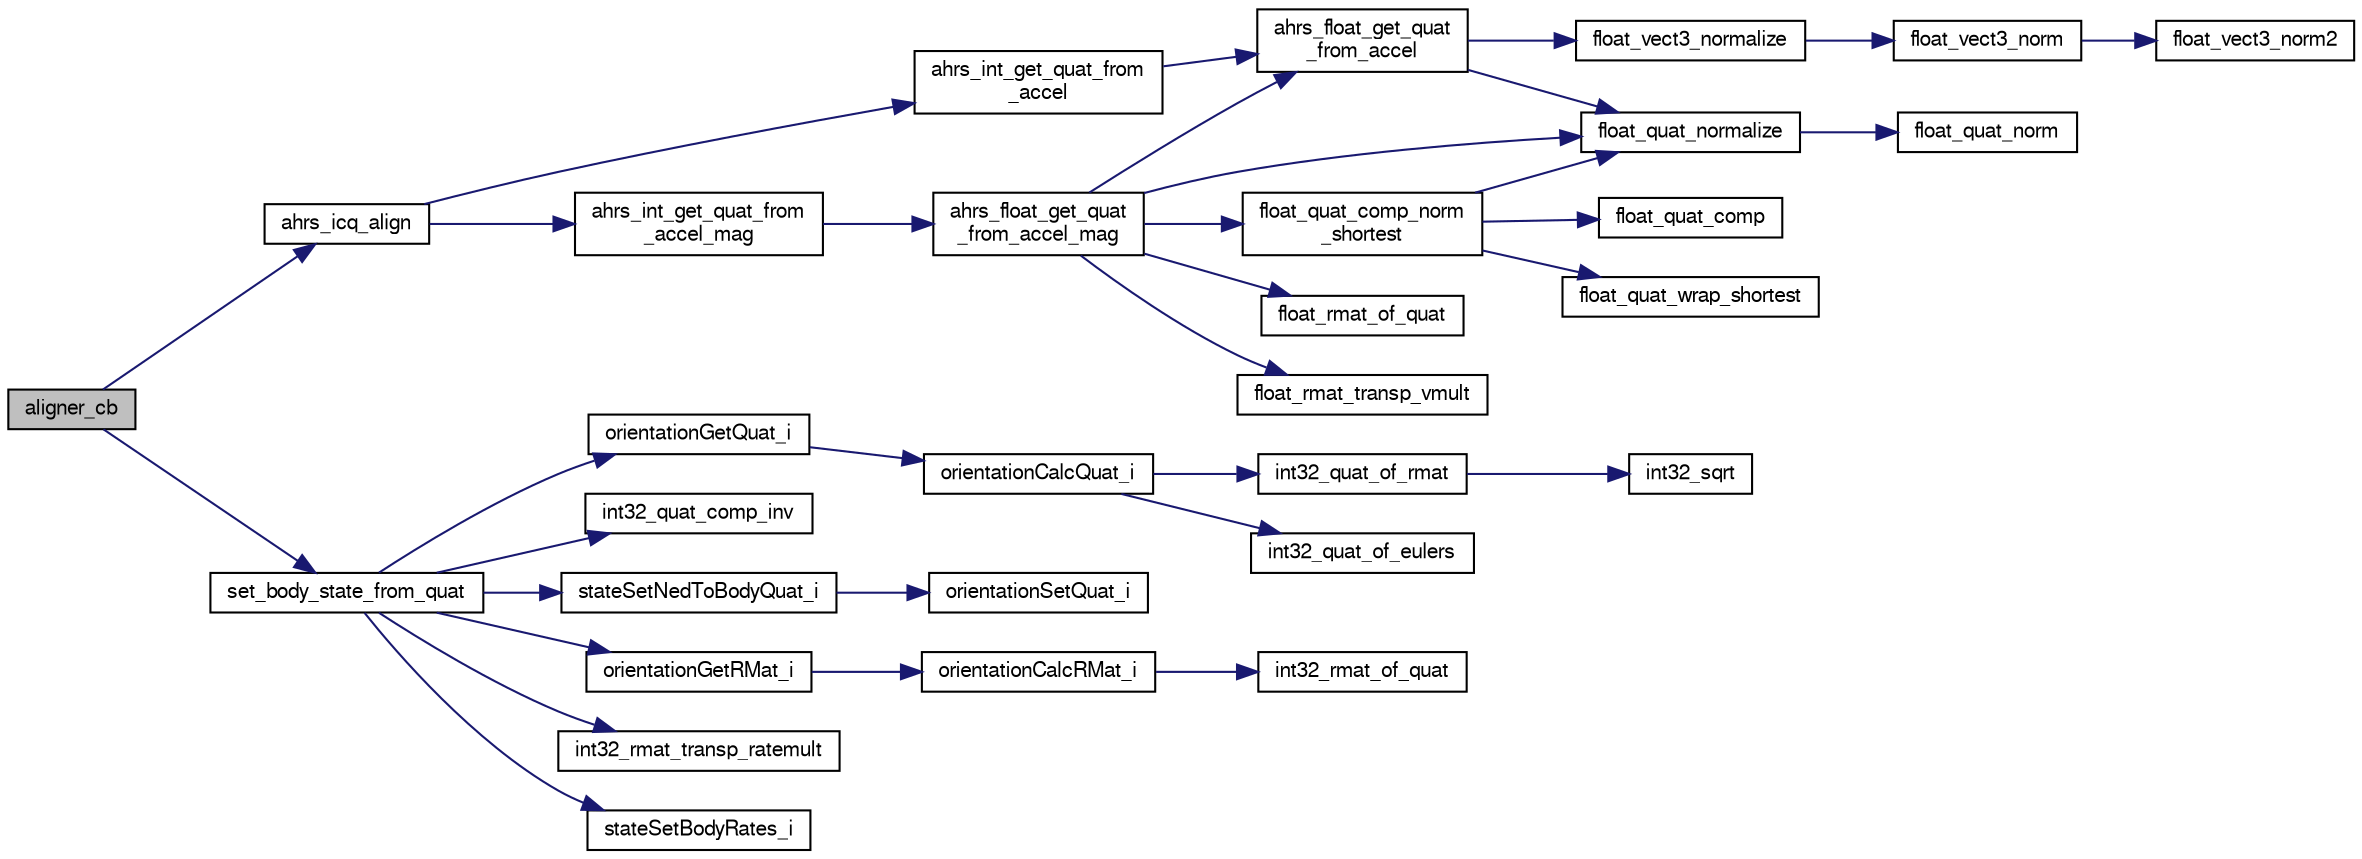 digraph "aligner_cb"
{
  edge [fontname="FreeSans",fontsize="10",labelfontname="FreeSans",labelfontsize="10"];
  node [fontname="FreeSans",fontsize="10",shape=record];
  rankdir="LR";
  Node1 [label="aligner_cb",height=0.2,width=0.4,color="black", fillcolor="grey75", style="filled", fontcolor="black"];
  Node1 -> Node2 [color="midnightblue",fontsize="10",style="solid",fontname="FreeSans"];
  Node2 [label="ahrs_icq_align",height=0.2,width=0.4,color="black", fillcolor="white", style="filled",URL="$ahrs__int__cmpl__quat_8c.html#a00670e57757ac4865d6bbd63a6ad4a73"];
  Node2 -> Node3 [color="midnightblue",fontsize="10",style="solid",fontname="FreeSans"];
  Node3 [label="ahrs_int_get_quat_from\l_accel",height=0.2,width=0.4,color="black", fillcolor="white", style="filled",URL="$ahrs__int__utils_8h.html#a01b7d1167e626e382675619369a1fc49"];
  Node3 -> Node4 [color="midnightblue",fontsize="10",style="solid",fontname="FreeSans"];
  Node4 [label="ahrs_float_get_quat\l_from_accel",height=0.2,width=0.4,color="black", fillcolor="white", style="filled",URL="$ahrs__float__utils_8h.html#ab9b9f47127bec250cb42814794dda184",tooltip="Compute a quaternion representing roll and pitch from an accelerometer measurement. "];
  Node4 -> Node5 [color="midnightblue",fontsize="10",style="solid",fontname="FreeSans"];
  Node5 [label="float_quat_normalize",height=0.2,width=0.4,color="black", fillcolor="white", style="filled",URL="$group__math__algebra__float.html#ga010393da7c94f197d0161a0071862041"];
  Node5 -> Node6 [color="midnightblue",fontsize="10",style="solid",fontname="FreeSans"];
  Node6 [label="float_quat_norm",height=0.2,width=0.4,color="black", fillcolor="white", style="filled",URL="$group__math__algebra__float.html#gaf58947a2590837aa85077d42d99fb112"];
  Node4 -> Node7 [color="midnightblue",fontsize="10",style="solid",fontname="FreeSans"];
  Node7 [label="float_vect3_normalize",height=0.2,width=0.4,color="black", fillcolor="white", style="filled",URL="$group__math__algebra__float.html#gaf08320455a290ed351f2a516473a89db",tooltip="normalize 3D vector in place "];
  Node7 -> Node8 [color="midnightblue",fontsize="10",style="solid",fontname="FreeSans"];
  Node8 [label="float_vect3_norm",height=0.2,width=0.4,color="black", fillcolor="white", style="filled",URL="$group__math__algebra__float.html#gad33d6e2c6bf00d660031e57fb3675666"];
  Node8 -> Node9 [color="midnightblue",fontsize="10",style="solid",fontname="FreeSans"];
  Node9 [label="float_vect3_norm2",height=0.2,width=0.4,color="black", fillcolor="white", style="filled",URL="$group__math__algebra__float.html#gaf0812637c58834d3baff5cd82fa220d2"];
  Node2 -> Node10 [color="midnightblue",fontsize="10",style="solid",fontname="FreeSans"];
  Node10 [label="ahrs_int_get_quat_from\l_accel_mag",height=0.2,width=0.4,color="black", fillcolor="white", style="filled",URL="$ahrs__int__utils_8h.html#a8ea9794c15ad84b2a289385d4a431f60"];
  Node10 -> Node11 [color="midnightblue",fontsize="10",style="solid",fontname="FreeSans"];
  Node11 [label="ahrs_float_get_quat\l_from_accel_mag",height=0.2,width=0.4,color="black", fillcolor="white", style="filled",URL="$ahrs__float__utils_8h.html#a417a9a4e580b992140640e70992a2a01"];
  Node11 -> Node4 [color="midnightblue",fontsize="10",style="solid",fontname="FreeSans"];
  Node11 -> Node12 [color="midnightblue",fontsize="10",style="solid",fontname="FreeSans"];
  Node12 [label="float_quat_comp_norm\l_shortest",height=0.2,width=0.4,color="black", fillcolor="white", style="filled",URL="$group__math__algebra__float.html#ga1046209eec005141af05e1098b559487",tooltip="Composition (multiplication) of two quaternions with normalization. "];
  Node12 -> Node13 [color="midnightblue",fontsize="10",style="solid",fontname="FreeSans"];
  Node13 [label="float_quat_comp",height=0.2,width=0.4,color="black", fillcolor="white", style="filled",URL="$group__math__algebra__float.html#gaf182e4cea0a80278a3b2856331095ff6",tooltip="Composition (multiplication) of two quaternions. "];
  Node12 -> Node14 [color="midnightblue",fontsize="10",style="solid",fontname="FreeSans"];
  Node14 [label="float_quat_wrap_shortest",height=0.2,width=0.4,color="black", fillcolor="white", style="filled",URL="$group__math__algebra__float.html#ga8c87c4af5df3d13c6eb0bd8b8e97721a"];
  Node12 -> Node5 [color="midnightblue",fontsize="10",style="solid",fontname="FreeSans"];
  Node11 -> Node5 [color="midnightblue",fontsize="10",style="solid",fontname="FreeSans"];
  Node11 -> Node15 [color="midnightblue",fontsize="10",style="solid",fontname="FreeSans"];
  Node15 [label="float_rmat_of_quat",height=0.2,width=0.4,color="black", fillcolor="white", style="filled",URL="$group__math__algebra__float.html#ga4f32e245bb37ef9fdf43872080f63fbc"];
  Node11 -> Node16 [color="midnightblue",fontsize="10",style="solid",fontname="FreeSans"];
  Node16 [label="float_rmat_transp_vmult",height=0.2,width=0.4,color="black", fillcolor="white", style="filled",URL="$group__math__algebra__float.html#gac852ba0c3ec48acfd8abaefbf933d4b6",tooltip="rotate 3D vector by transposed rotation matrix. "];
  Node1 -> Node17 [color="midnightblue",fontsize="10",style="solid",fontname="FreeSans"];
  Node17 [label="set_body_state_from_quat",height=0.2,width=0.4,color="black", fillcolor="white", style="filled",URL="$ahrs__int__cmpl__quat__wrapper_8c.html#abea8ede7c8ebc5179487d3464ab513bb",tooltip="Rotate angles and rates from imu to body frame and set state. "];
  Node17 -> Node18 [color="midnightblue",fontsize="10",style="solid",fontname="FreeSans"];
  Node18 [label="orientationGetQuat_i",height=0.2,width=0.4,color="black", fillcolor="white", style="filled",URL="$group__math__orientation__representation.html#ga86b153b2106a638cef8e314125c47306",tooltip="Get vehicle body attitude quaternion (int). "];
  Node18 -> Node19 [color="midnightblue",fontsize="10",style="solid",fontname="FreeSans"];
  Node19 [label="orientationCalcQuat_i",height=0.2,width=0.4,color="black", fillcolor="white", style="filled",URL="$group__math__orientation__representation.html#gaa411e2093feec3fef9e18c4a52b74c38"];
  Node19 -> Node20 [color="midnightblue",fontsize="10",style="solid",fontname="FreeSans"];
  Node20 [label="int32_quat_of_rmat",height=0.2,width=0.4,color="black", fillcolor="white", style="filled",URL="$group__math__algebra__int.html#ga492c7dfcb9089c8bdb0d20d89089b542",tooltip="Quaternion from rotation matrix. "];
  Node20 -> Node21 [color="midnightblue",fontsize="10",style="solid",fontname="FreeSans"];
  Node21 [label="int32_sqrt",height=0.2,width=0.4,color="black", fillcolor="white", style="filled",URL="$group__math__algebra__int.html#ga4f101a6e0a22ac1b90f36fe8bf97d702"];
  Node19 -> Node22 [color="midnightblue",fontsize="10",style="solid",fontname="FreeSans"];
  Node22 [label="int32_quat_of_eulers",height=0.2,width=0.4,color="black", fillcolor="white", style="filled",URL="$group__math__algebra__int.html#gab3d8478211bf7da23d2345e8eae43fc8",tooltip="Quaternion from Euler angles. "];
  Node17 -> Node23 [color="midnightblue",fontsize="10",style="solid",fontname="FreeSans"];
  Node23 [label="int32_quat_comp_inv",height=0.2,width=0.4,color="black", fillcolor="white", style="filled",URL="$group__math__algebra__int.html#ga6102185fc581099e1e256c3df37fd08d",tooltip="Composition (multiplication) of two quaternions. "];
  Node17 -> Node24 [color="midnightblue",fontsize="10",style="solid",fontname="FreeSans"];
  Node24 [label="stateSetNedToBodyQuat_i",height=0.2,width=0.4,color="black", fillcolor="white", style="filled",URL="$group__state__attitude.html#ga48a6162b6f885b06c906931f33a9caa0",tooltip="Set vehicle body attitude from quaternion (int). "];
  Node24 -> Node25 [color="midnightblue",fontsize="10",style="solid",fontname="FreeSans"];
  Node25 [label="orientationSetQuat_i",height=0.2,width=0.4,color="black", fillcolor="white", style="filled",URL="$group__math__orientation__representation.html#ga8a3e395362b89b24cee7c3dd6dddb03c",tooltip="Set vehicle body attitude from quaternion (int). "];
  Node17 -> Node26 [color="midnightblue",fontsize="10",style="solid",fontname="FreeSans"];
  Node26 [label="orientationGetRMat_i",height=0.2,width=0.4,color="black", fillcolor="white", style="filled",URL="$group__math__orientation__representation.html#ga4d3e785c7decf12ad0331c6ec207ded7",tooltip="Get vehicle body attitude rotation matrix (int). "];
  Node26 -> Node27 [color="midnightblue",fontsize="10",style="solid",fontname="FreeSans"];
  Node27 [label="orientationCalcRMat_i",height=0.2,width=0.4,color="black", fillcolor="white", style="filled",URL="$group__math__orientation__representation.html#ga8d3a2d675e2693d1780d587cd392d96a"];
  Node27 -> Node28 [color="midnightblue",fontsize="10",style="solid",fontname="FreeSans"];
  Node28 [label="int32_rmat_of_quat",height=0.2,width=0.4,color="black", fillcolor="white", style="filled",URL="$group__math__algebra__int.html#ga3cee8bb86ebb6befea5e2b4a97b3326f",tooltip="Convert unit quaternion to rotation matrix. "];
  Node17 -> Node29 [color="midnightblue",fontsize="10",style="solid",fontname="FreeSans"];
  Node29 [label="int32_rmat_transp_ratemult",height=0.2,width=0.4,color="black", fillcolor="white", style="filled",URL="$group__math__algebra__int.html#ga7d9bca983887baf028c121876125efcf",tooltip="rotate anglular rates by transposed rotation matrix. "];
  Node17 -> Node30 [color="midnightblue",fontsize="10",style="solid",fontname="FreeSans"];
  Node30 [label="stateSetBodyRates_i",height=0.2,width=0.4,color="black", fillcolor="white", style="filled",URL="$group__state__rate.html#gaf71de3d472804c112ddea1bbd3571014",tooltip="Set vehicle body angular rate (int). "];
}
